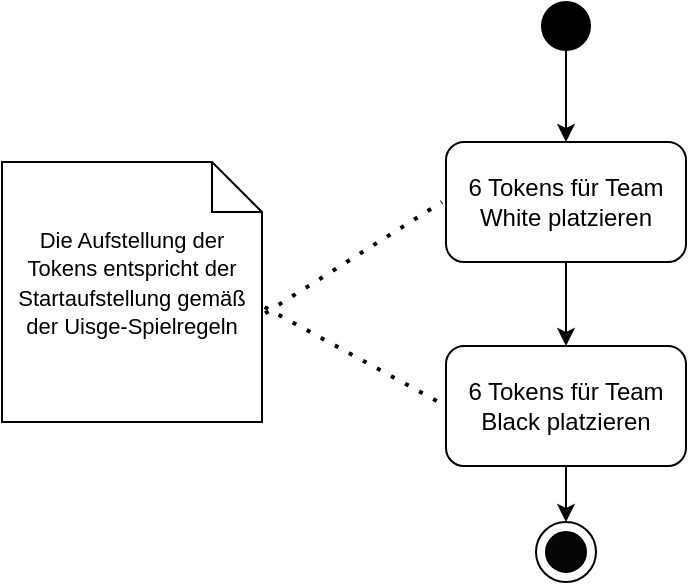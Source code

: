 <mxfile version="22.1.15" type="github">
  <diagram name="Seite-1" id="BjrcSLvYUT0Mr-v23Buy">
    <mxGraphModel dx="819" dy="442" grid="1" gridSize="10" guides="1" tooltips="1" connect="1" arrows="1" fold="1" page="1" pageScale="1" pageWidth="827" pageHeight="583" math="0" shadow="0">
      <root>
        <mxCell id="0" />
        <mxCell id="1" parent="0" />
        <mxCell id="6R40W74hgl35K_KRWDg8-1" value="" style="ellipse;whiteSpace=wrap;html=1;aspect=fixed;fillColor=#000000;" vertex="1" parent="1">
          <mxGeometry x="370" y="120" width="24" height="24" as="geometry" />
        </mxCell>
        <mxCell id="6R40W74hgl35K_KRWDg8-2" value="" style="endArrow=classic;html=1;rounded=0;exitX=0.5;exitY=1;exitDx=0;exitDy=0;entryX=0.5;entryY=0;entryDx=0;entryDy=0;" edge="1" parent="1" source="6R40W74hgl35K_KRWDg8-1" target="6R40W74hgl35K_KRWDg8-3">
          <mxGeometry width="50" height="50" relative="1" as="geometry">
            <mxPoint x="410" y="290" as="sourcePoint" />
            <mxPoint x="380" y="180" as="targetPoint" />
          </mxGeometry>
        </mxCell>
        <mxCell id="6R40W74hgl35K_KRWDg8-6" style="edgeStyle=orthogonalEdgeStyle;rounded=0;orthogonalLoop=1;jettySize=auto;html=1;exitX=0.5;exitY=1;exitDx=0;exitDy=0;entryX=0.5;entryY=0;entryDx=0;entryDy=0;" edge="1" parent="1" source="6R40W74hgl35K_KRWDg8-3" target="6R40W74hgl35K_KRWDg8-5">
          <mxGeometry relative="1" as="geometry" />
        </mxCell>
        <mxCell id="6R40W74hgl35K_KRWDg8-3" value="6 Tokens für Team White platzieren" style="rounded=1;whiteSpace=wrap;html=1;" vertex="1" parent="1">
          <mxGeometry x="322" y="190" width="120" height="60" as="geometry" />
        </mxCell>
        <mxCell id="6R40W74hgl35K_KRWDg8-9" style="edgeStyle=orthogonalEdgeStyle;rounded=0;orthogonalLoop=1;jettySize=auto;html=1;exitX=0.5;exitY=1;exitDx=0;exitDy=0;entryX=0.5;entryY=0;entryDx=0;entryDy=0;" edge="1" parent="1" source="6R40W74hgl35K_KRWDg8-5" target="6R40W74hgl35K_KRWDg8-7">
          <mxGeometry relative="1" as="geometry" />
        </mxCell>
        <mxCell id="6R40W74hgl35K_KRWDg8-5" value="6 Tokens für Team Black platzieren" style="rounded=1;whiteSpace=wrap;html=1;" vertex="1" parent="1">
          <mxGeometry x="322" y="292" width="120" height="60" as="geometry" />
        </mxCell>
        <mxCell id="6R40W74hgl35K_KRWDg8-7" value="" style="ellipse;whiteSpace=wrap;html=1;aspect=fixed;" vertex="1" parent="1">
          <mxGeometry x="367" y="380" width="30" height="30" as="geometry" />
        </mxCell>
        <mxCell id="6R40W74hgl35K_KRWDg8-8" value="" style="ellipse;whiteSpace=wrap;html=1;aspect=fixed;fillColor=#050505;" vertex="1" parent="1">
          <mxGeometry x="372" y="385" width="20" height="20" as="geometry" />
        </mxCell>
        <mxCell id="6R40W74hgl35K_KRWDg8-10" value="&lt;font style=&quot;font-size: 11px;&quot;&gt;Die Aufstellung der Tokens entspricht der Startaufstellung gemäß der Uisge-Spielregeln&lt;/font&gt;" style="shape=note2;boundedLbl=1;whiteSpace=wrap;html=1;size=25;verticalAlign=top;align=center;" vertex="1" parent="1">
          <mxGeometry x="100" y="200" width="130" height="130" as="geometry" />
        </mxCell>
        <mxCell id="6R40W74hgl35K_KRWDg8-12" value="" style="endArrow=none;dashed=1;html=1;dashPattern=1 3;strokeWidth=2;rounded=0;exitX=1.012;exitY=0.582;exitDx=0;exitDy=0;exitPerimeter=0;" edge="1" parent="1" source="6R40W74hgl35K_KRWDg8-10">
          <mxGeometry width="50" height="50" relative="1" as="geometry">
            <mxPoint x="240" y="280" as="sourcePoint" />
            <mxPoint x="320" y="220" as="targetPoint" />
          </mxGeometry>
        </mxCell>
        <mxCell id="6R40W74hgl35K_KRWDg8-13" value="" style="endArrow=none;dashed=1;html=1;dashPattern=1 3;strokeWidth=2;rounded=0;exitX=1.01;exitY=0.558;exitDx=0;exitDy=0;exitPerimeter=0;entryX=0;entryY=0.5;entryDx=0;entryDy=0;" edge="1" parent="1" source="6R40W74hgl35K_KRWDg8-10" target="6R40W74hgl35K_KRWDg8-5">
          <mxGeometry width="50" height="50" relative="1" as="geometry">
            <mxPoint x="250" y="290" as="sourcePoint" />
            <mxPoint x="330" y="230" as="targetPoint" />
          </mxGeometry>
        </mxCell>
      </root>
    </mxGraphModel>
  </diagram>
</mxfile>

